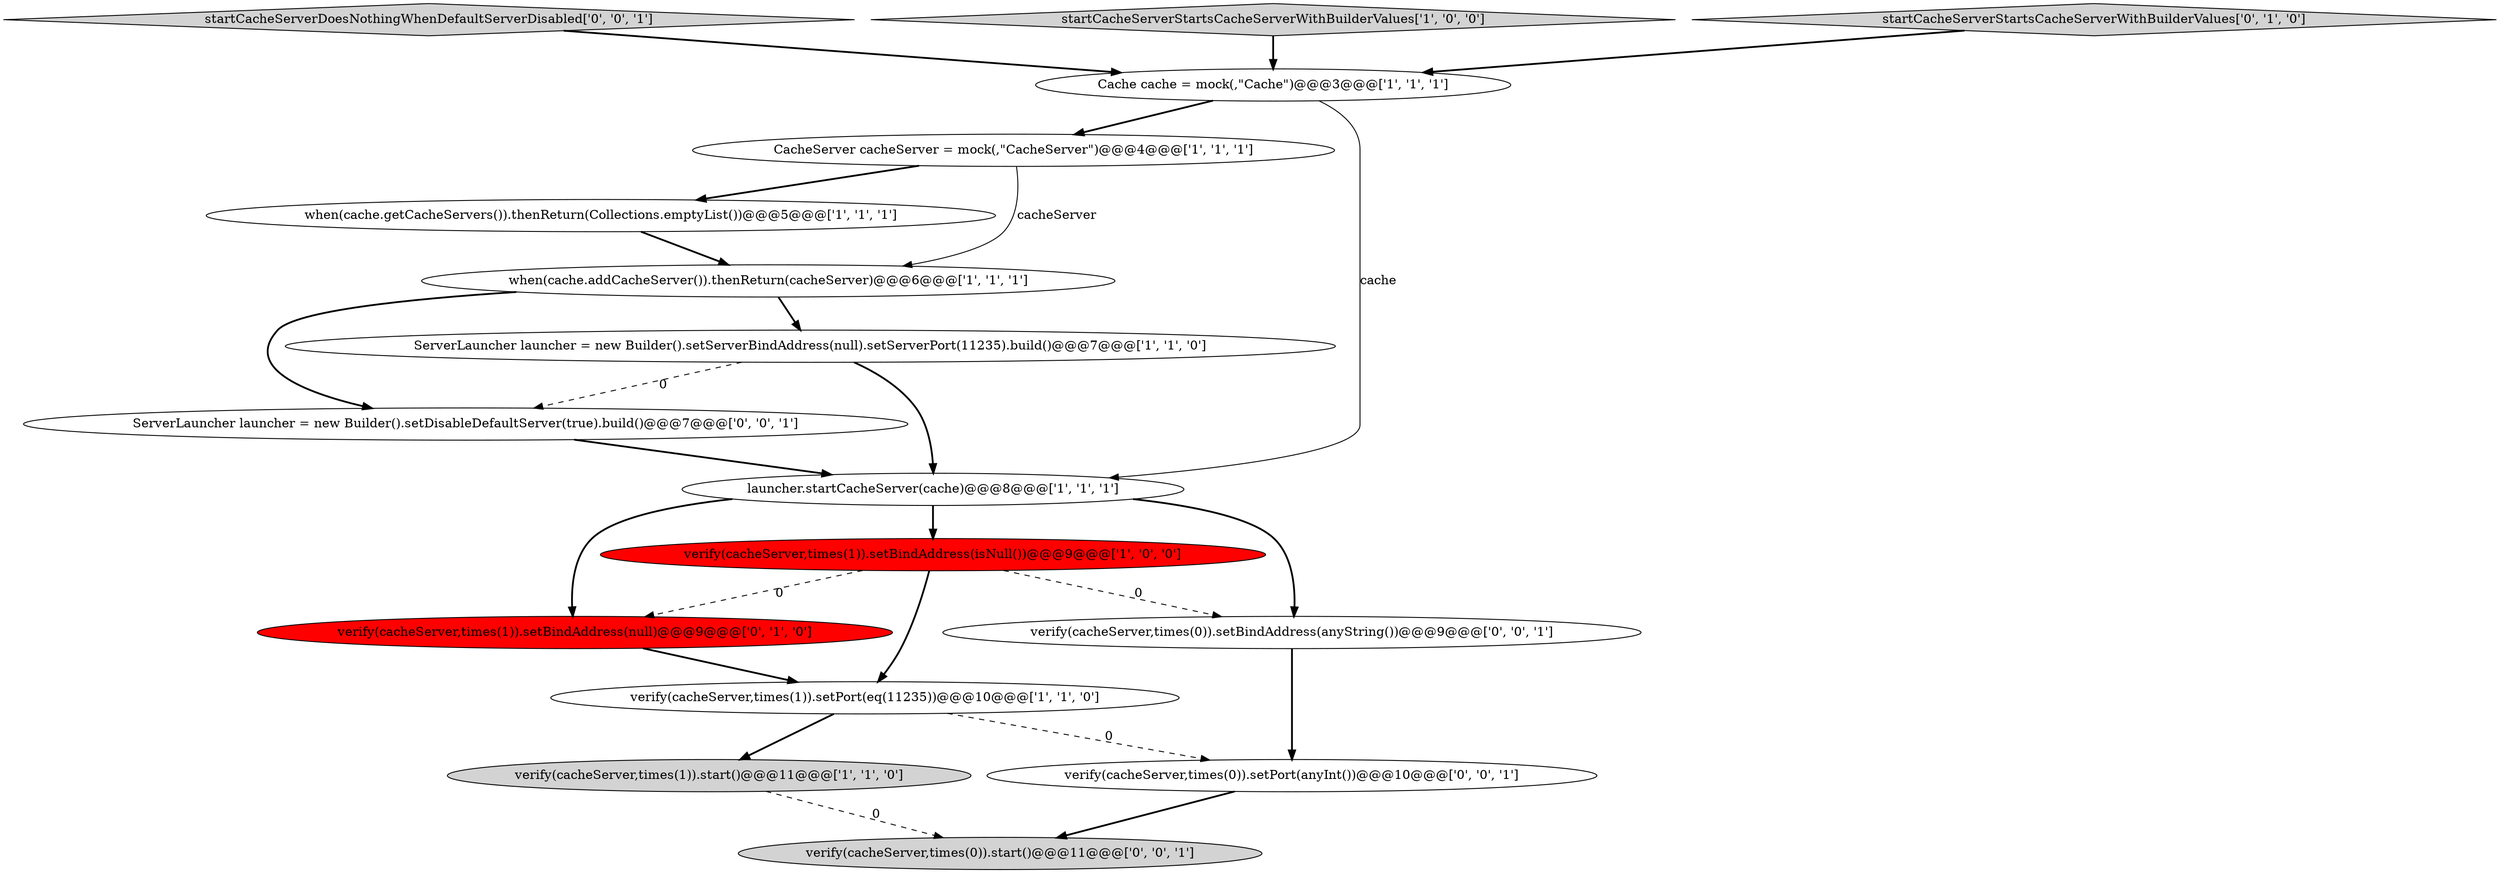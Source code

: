 digraph {
11 [style = filled, label = "verify(cacheServer,times(1)).setBindAddress(null)@@@9@@@['0', '1', '0']", fillcolor = red, shape = ellipse image = "AAA1AAABBB2BBB"];
6 [style = filled, label = "verify(cacheServer,times(1)).setPort(eq(11235))@@@10@@@['1', '1', '0']", fillcolor = white, shape = ellipse image = "AAA0AAABBB1BBB"];
7 [style = filled, label = "when(cache.getCacheServers()).thenReturn(Collections.emptyList())@@@5@@@['1', '1', '1']", fillcolor = white, shape = ellipse image = "AAA0AAABBB1BBB"];
16 [style = filled, label = "startCacheServerDoesNothingWhenDefaultServerDisabled['0', '0', '1']", fillcolor = lightgray, shape = diamond image = "AAA0AAABBB3BBB"];
1 [style = filled, label = "CacheServer cacheServer = mock(,\"CacheServer\")@@@4@@@['1', '1', '1']", fillcolor = white, shape = ellipse image = "AAA0AAABBB1BBB"];
5 [style = filled, label = "startCacheServerStartsCacheServerWithBuilderValues['1', '0', '0']", fillcolor = lightgray, shape = diamond image = "AAA0AAABBB1BBB"];
14 [style = filled, label = "verify(cacheServer,times(0)).setBindAddress(anyString())@@@9@@@['0', '0', '1']", fillcolor = white, shape = ellipse image = "AAA0AAABBB3BBB"];
2 [style = filled, label = "verify(cacheServer,times(1)).start()@@@11@@@['1', '1', '0']", fillcolor = lightgray, shape = ellipse image = "AAA0AAABBB1BBB"];
10 [style = filled, label = "startCacheServerStartsCacheServerWithBuilderValues['0', '1', '0']", fillcolor = lightgray, shape = diamond image = "AAA0AAABBB2BBB"];
12 [style = filled, label = "ServerLauncher launcher = new Builder().setDisableDefaultServer(true).build()@@@7@@@['0', '0', '1']", fillcolor = white, shape = ellipse image = "AAA0AAABBB3BBB"];
0 [style = filled, label = "launcher.startCacheServer(cache)@@@8@@@['1', '1', '1']", fillcolor = white, shape = ellipse image = "AAA0AAABBB1BBB"];
9 [style = filled, label = "Cache cache = mock(,\"Cache\")@@@3@@@['1', '1', '1']", fillcolor = white, shape = ellipse image = "AAA0AAABBB1BBB"];
3 [style = filled, label = "ServerLauncher launcher = new Builder().setServerBindAddress(null).setServerPort(11235).build()@@@7@@@['1', '1', '0']", fillcolor = white, shape = ellipse image = "AAA0AAABBB1BBB"];
13 [style = filled, label = "verify(cacheServer,times(0)).setPort(anyInt())@@@10@@@['0', '0', '1']", fillcolor = white, shape = ellipse image = "AAA0AAABBB3BBB"];
15 [style = filled, label = "verify(cacheServer,times(0)).start()@@@11@@@['0', '0', '1']", fillcolor = lightgray, shape = ellipse image = "AAA0AAABBB3BBB"];
4 [style = filled, label = "verify(cacheServer,times(1)).setBindAddress(isNull())@@@9@@@['1', '0', '0']", fillcolor = red, shape = ellipse image = "AAA1AAABBB1BBB"];
8 [style = filled, label = "when(cache.addCacheServer()).thenReturn(cacheServer)@@@6@@@['1', '1', '1']", fillcolor = white, shape = ellipse image = "AAA0AAABBB1BBB"];
5->9 [style = bold, label=""];
4->6 [style = bold, label=""];
11->6 [style = bold, label=""];
8->3 [style = bold, label=""];
0->11 [style = bold, label=""];
7->8 [style = bold, label=""];
12->0 [style = bold, label=""];
1->7 [style = bold, label=""];
3->0 [style = bold, label=""];
6->2 [style = bold, label=""];
2->15 [style = dashed, label="0"];
0->14 [style = bold, label=""];
3->12 [style = dashed, label="0"];
6->13 [style = dashed, label="0"];
0->4 [style = bold, label=""];
8->12 [style = bold, label=""];
1->8 [style = solid, label="cacheServer"];
4->14 [style = dashed, label="0"];
10->9 [style = bold, label=""];
13->15 [style = bold, label=""];
14->13 [style = bold, label=""];
4->11 [style = dashed, label="0"];
9->1 [style = bold, label=""];
9->0 [style = solid, label="cache"];
16->9 [style = bold, label=""];
}
